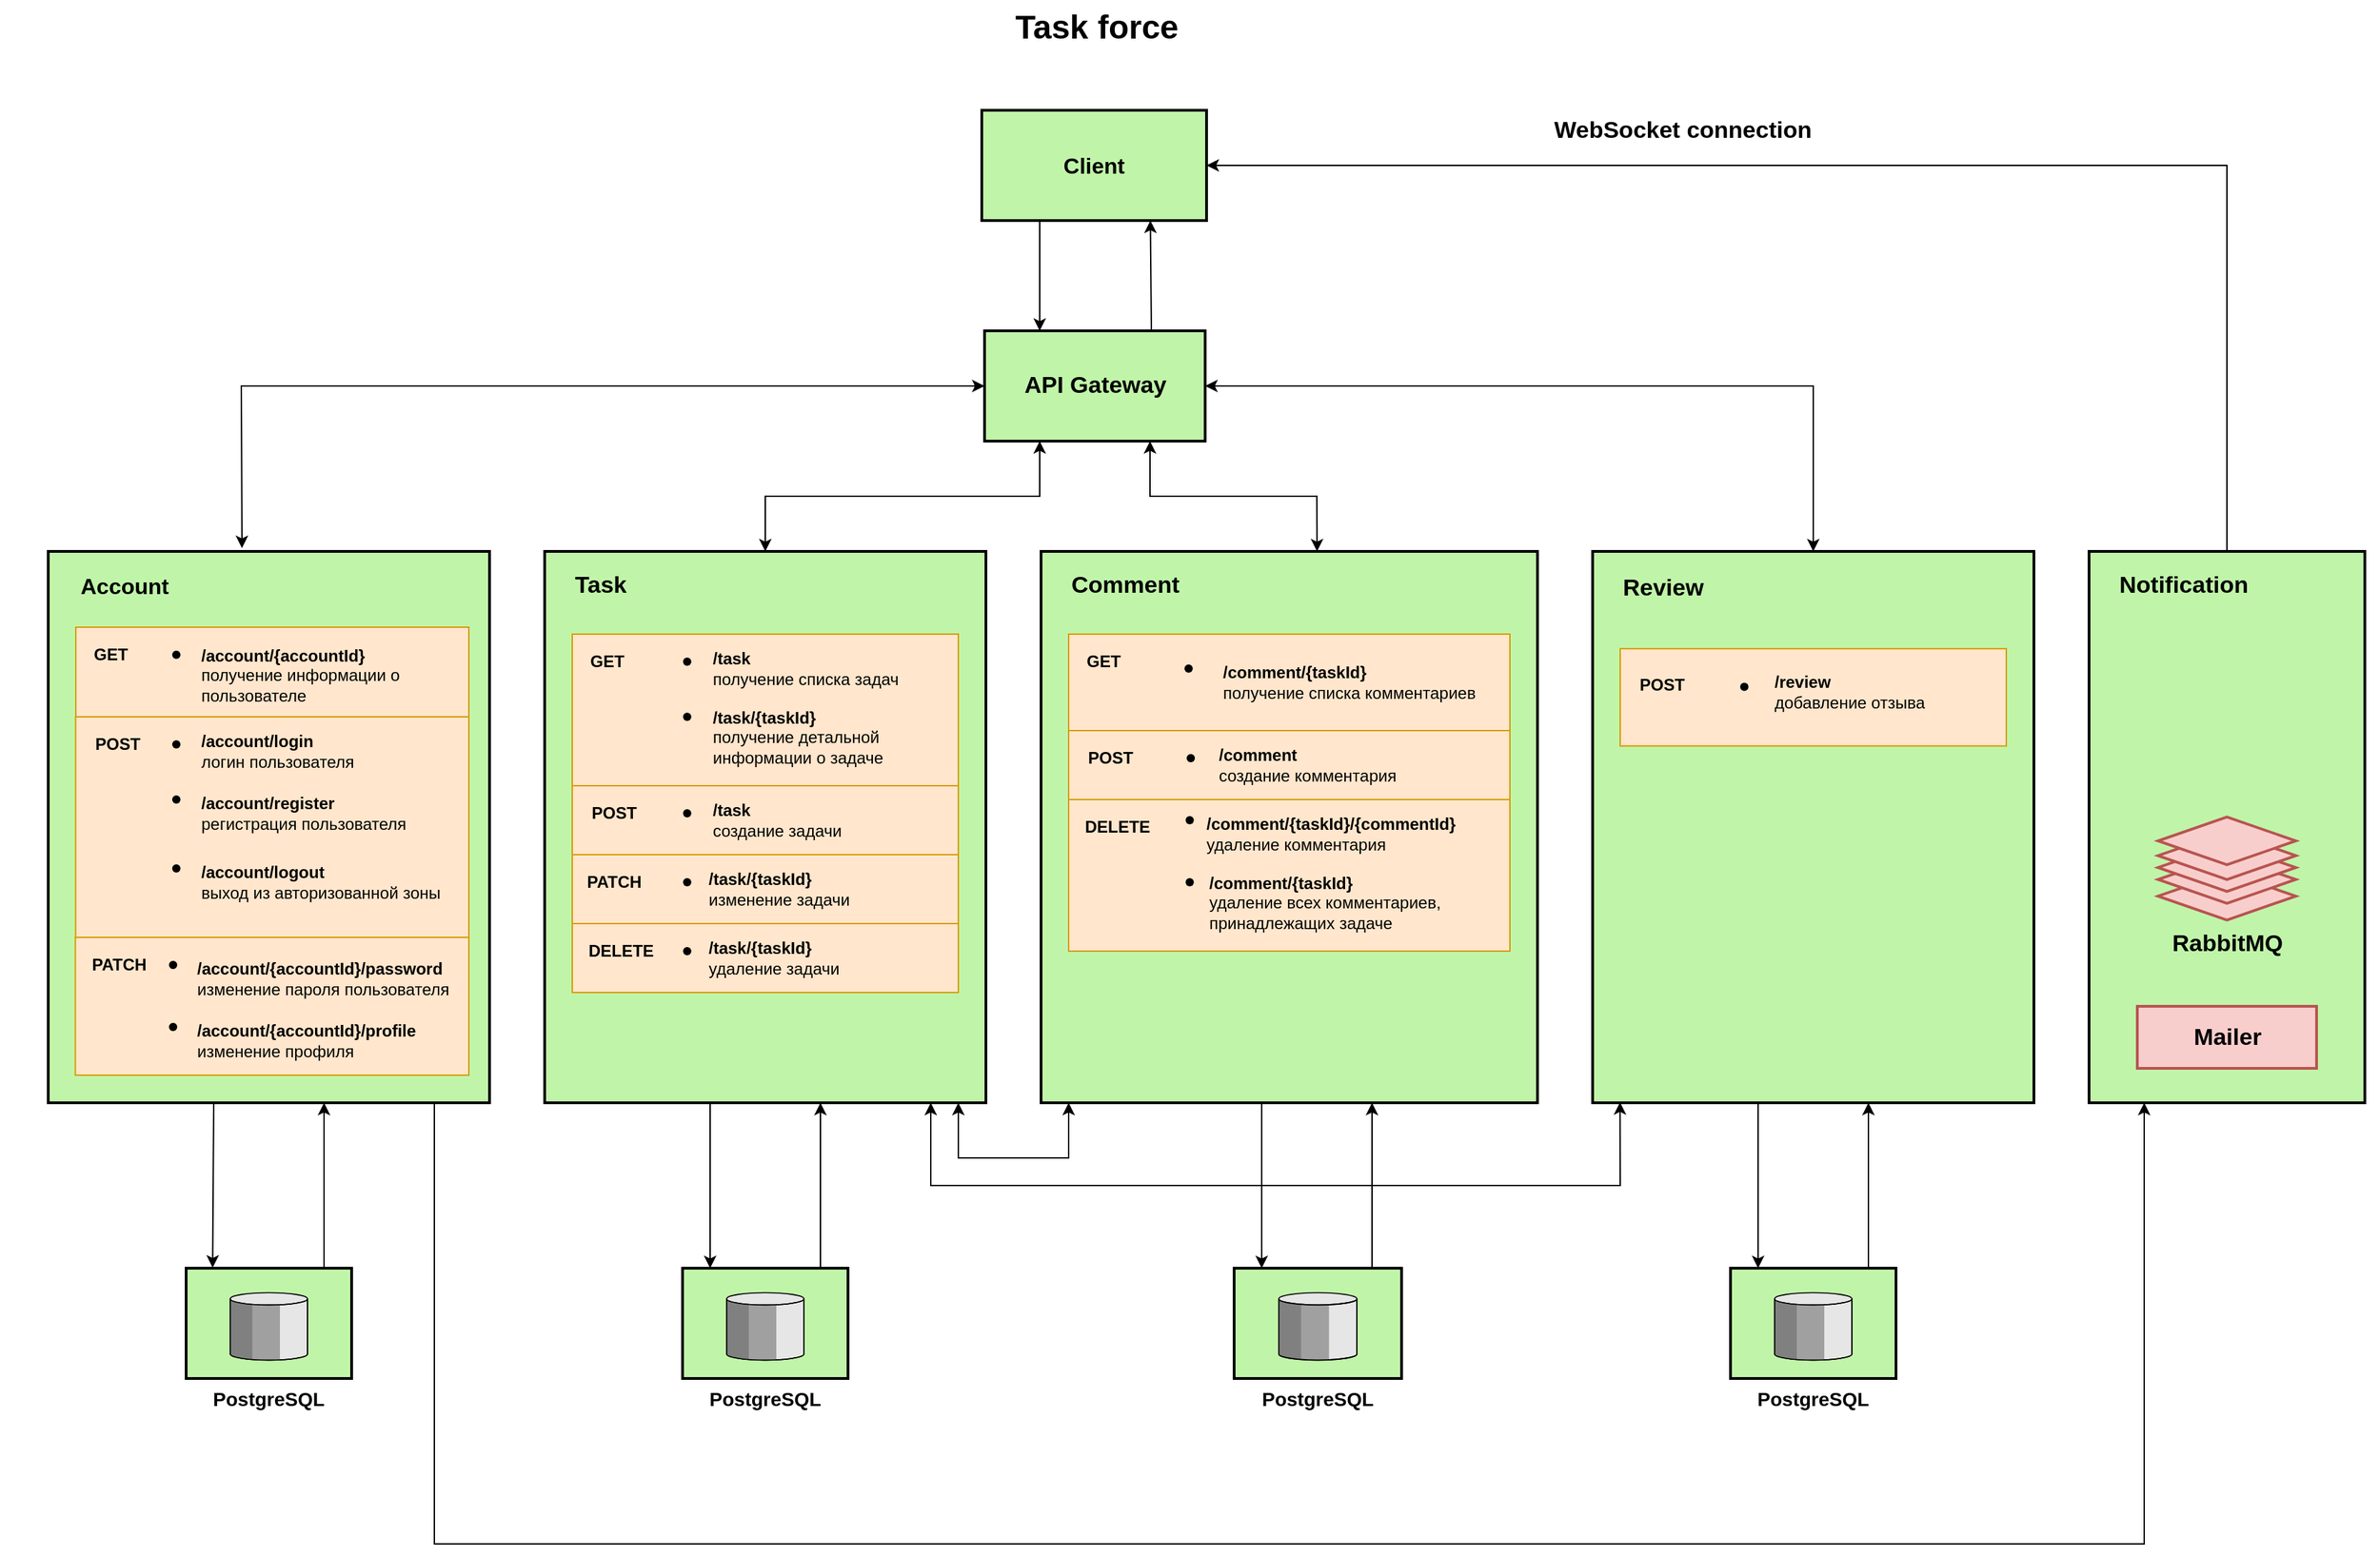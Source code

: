 <mxfile version="21.1.1" type="device">
  <diagram name="Page-1" id="74b105a0-9070-1c63-61bc-23e55f88626e">
    <mxGraphModel dx="1562" dy="865" grid="1" gridSize="10" guides="1" tooltips="1" connect="1" arrows="1" fold="1" page="1" pageScale="1.5" pageWidth="1169" pageHeight="826" background="none" math="0" shadow="0">
      <root>
        <mxCell id="0" style=";html=1;" />
        <mxCell id="1" style=";html=1;" parent="0" />
        <mxCell id="hbAHIciJkzQJu2692QOL-20" value="" style="endArrow=classic;html=1;rounded=0;exitX=0.938;exitY=1;exitDx=0;exitDy=0;exitPerimeter=0;" parent="1" edge="1">
          <mxGeometry width="50" height="50" relative="1" as="geometry">
            <mxPoint x="320" y="840" as="sourcePoint" />
            <mxPoint x="1560" y="840" as="targetPoint" />
            <Array as="points">
              <mxPoint x="320" y="1160" />
              <mxPoint x="1560" y="1160" />
            </Array>
          </mxGeometry>
        </mxCell>
        <mxCell id="10b056a9c633e61c-15" value="PostgreSQL" style="strokeWidth=2;dashed=0;align=center;fontSize=14;verticalLabelPosition=bottom;verticalAlign=top;shape=mxgraph.eip.message_store;fillColor=#c0f5a9;fontStyle=1" parent="1" vertex="1">
          <mxGeometry x="140" y="960" width="120" height="80" as="geometry" />
        </mxCell>
        <mxCell id="10b056a9c633e61c-30" value="Task force" style="text;strokeColor=none;fillColor=none;html=1;fontSize=24;fontStyle=1;verticalAlign=middle;align=center;" parent="1" vertex="1">
          <mxGeometry x="5" y="40" width="1590" height="40" as="geometry" />
        </mxCell>
        <mxCell id="mkWLtosg0KvpGkdHC7VF-68" value="PostgreSQL" style="strokeWidth=2;dashed=0;align=center;fontSize=14;verticalLabelPosition=bottom;verticalAlign=top;shape=mxgraph.eip.message_store;fillColor=#c0f5a9;fontStyle=1" parent="1" vertex="1">
          <mxGeometry x="500" y="960" width="120" height="80" as="geometry" />
        </mxCell>
        <mxCell id="NgM1DkIRtxGgJuV6kC7f-7" value="" style="group" parent="1" vertex="1" connectable="0">
          <mxGeometry x="717" y="120" width="163" height="80" as="geometry" />
        </mxCell>
        <mxCell id="qQsVey0D8Tyg-_Dp7Qvx-10" value="" style="strokeWidth=2;dashed=0;align=center;fontSize=12;shape=rect;verticalLabelPosition=bottom;verticalAlign=top;fillColor=#c0f5a9" parent="NgM1DkIRtxGgJuV6kC7f-7" vertex="1">
          <mxGeometry width="163" height="80" as="geometry" />
        </mxCell>
        <mxCell id="qQsVey0D8Tyg-_Dp7Qvx-11" value="&lt;b&gt;&lt;font style=&quot;font-size: 16px;&quot;&gt;Client&lt;/font&gt;&lt;/b&gt;" style="text;html=1;align=center;verticalAlign=middle;resizable=0;points=[];autosize=1;strokeColor=none;fillColor=none;strokeWidth=1;fontSize=14;" parent="NgM1DkIRtxGgJuV6kC7f-7" vertex="1">
          <mxGeometry x="45.844" y="25" width="70" height="30" as="geometry" />
        </mxCell>
        <mxCell id="NgM1DkIRtxGgJuV6kC7f-8" value="" style="group" parent="1" vertex="1" connectable="0">
          <mxGeometry x="719" y="280" width="160" height="80" as="geometry" />
        </mxCell>
        <mxCell id="10b056a9c633e61c-4" value="" style="strokeWidth=2;dashed=0;align=center;fontSize=12;shape=rect;verticalLabelPosition=bottom;verticalAlign=top;fillColor=#c0f5a9" parent="NgM1DkIRtxGgJuV6kC7f-8" vertex="1">
          <mxGeometry width="160" height="80" as="geometry" />
        </mxCell>
        <mxCell id="qQsVey0D8Tyg-_Dp7Qvx-8" value="&lt;font style=&quot;font-size: 17px;&quot;&gt;&lt;b&gt;API Gateway&lt;/b&gt;&lt;/font&gt;" style="text;html=1;align=center;verticalAlign=middle;resizable=0;points=[];autosize=1;strokeColor=none;fillColor=none;strokeWidth=1;fontSize=14;" parent="NgM1DkIRtxGgJuV6kC7f-8" vertex="1">
          <mxGeometry x="15" y="25" width="130" height="30" as="geometry" />
        </mxCell>
        <mxCell id="NgM1DkIRtxGgJuV6kC7f-79" value="" style="group" parent="1" vertex="1" connectable="0">
          <mxGeometry x="40" y="440" width="320" height="400" as="geometry" />
        </mxCell>
        <mxCell id="qQsVey0D8Tyg-_Dp7Qvx-13" value="" style="strokeWidth=2;dashed=0;align=center;fontSize=12;shape=rect;verticalLabelPosition=bottom;verticalAlign=top;fillColor=#c0f5a9" parent="NgM1DkIRtxGgJuV6kC7f-79" vertex="1">
          <mxGeometry width="320" height="400" as="geometry" />
        </mxCell>
        <mxCell id="NgM1DkIRtxGgJuV6kC7f-9" value="Account" style="text;html=1;align=center;verticalAlign=middle;resizable=0;points=[];autosize=1;strokeColor=none;fillColor=none;fontSize=16;fontStyle=1" parent="NgM1DkIRtxGgJuV6kC7f-79" vertex="1">
          <mxGeometry x="10.002" y="10" width="90" height="30" as="geometry" />
        </mxCell>
        <mxCell id="NgM1DkIRtxGgJuV6kC7f-89" value="" style="group" parent="NgM1DkIRtxGgJuV6kC7f-79" vertex="1" connectable="0">
          <mxGeometry x="19.999" y="55" width="285.001" height="125" as="geometry" />
        </mxCell>
        <mxCell id="mkWLtosg0KvpGkdHC7VF-5" value="" style="rounded=0;whiteSpace=wrap;html=1;fillColor=#ffe6cc;strokeColor=#d79b00;" parent="NgM1DkIRtxGgJuV6kC7f-89" vertex="1">
          <mxGeometry x="0.001" width="285" height="125" as="geometry" />
        </mxCell>
        <mxCell id="mkWLtosg0KvpGkdHC7VF-74" value="&lt;b&gt;/account/{accountId}&lt;br&gt;&lt;/b&gt;получение информации о&lt;br&gt;пользователе" style="text;html=1;align=left;verticalAlign=middle;resizable=0;points=[];autosize=1;strokeColor=none;fillColor=none;" parent="NgM1DkIRtxGgJuV6kC7f-89" vertex="1">
          <mxGeometry x="89.061" y="5" width="170" height="60" as="geometry" />
        </mxCell>
        <mxCell id="mkWLtosg0KvpGkdHC7VF-77" value="" style="shape=waypoint;sketch=0;fillStyle=solid;size=6;pointerEvents=1;points=[];fillColor=none;resizable=0;rotatable=0;perimeter=centerPerimeter;snapToPoint=1;" parent="NgM1DkIRtxGgJuV6kC7f-89" vertex="1">
          <mxGeometry x="62.879" y="10" width="20" height="20" as="geometry" />
        </mxCell>
        <mxCell id="mkWLtosg0KvpGkdHC7VF-78" value="&lt;b&gt;GET&lt;/b&gt;" style="text;html=1;align=center;verticalAlign=middle;resizable=0;points=[];autosize=1;strokeColor=none;fillColor=none;" parent="NgM1DkIRtxGgJuV6kC7f-89" vertex="1">
          <mxGeometry y="5" width="50" height="30" as="geometry" />
        </mxCell>
        <mxCell id="NgM1DkIRtxGgJuV6kC7f-91" value="" style="group" parent="NgM1DkIRtxGgJuV6kC7f-79" vertex="1" connectable="0">
          <mxGeometry x="19.68" y="280" width="296.137" height="100" as="geometry" />
        </mxCell>
        <mxCell id="mkWLtosg0KvpGkdHC7VF-30" value="" style="rounded=0;whiteSpace=wrap;html=1;fillColor=#ffe6cc;strokeColor=#d79b00;movable=1;resizable=1;rotatable=1;deletable=1;editable=1;locked=0;connectable=1;" parent="NgM1DkIRtxGgJuV6kC7f-91" vertex="1">
          <mxGeometry width="285.32" height="100" as="geometry" />
        </mxCell>
        <mxCell id="mkWLtosg0KvpGkdHC7VF-48" value="&lt;b&gt;/account/{accountId}/password&lt;/b&gt;&lt;br&gt;изменение пароля пользователя" style="text;html=1;align=left;verticalAlign=middle;resizable=1;points=[];autosize=1;strokeColor=none;fillColor=none;movable=1;rotatable=1;deletable=1;editable=1;locked=0;connectable=1;" parent="NgM1DkIRtxGgJuV6kC7f-91" vertex="1">
          <mxGeometry x="86.137" y="10" width="210" height="40" as="geometry" />
        </mxCell>
        <mxCell id="mkWLtosg0KvpGkdHC7VF-52" value="" style="shape=waypoint;sketch=0;fillStyle=solid;size=6;pointerEvents=1;points=[];fillColor=none;resizable=0;rotatable=0;perimeter=centerPerimeter;snapToPoint=1;" parent="NgM1DkIRtxGgJuV6kC7f-91" vertex="1">
          <mxGeometry x="60.858" y="10" width="20" height="20" as="geometry" />
        </mxCell>
        <mxCell id="mkWLtosg0KvpGkdHC7VF-53" value="&lt;b&gt;PATCH&lt;/b&gt;" style="text;html=1;align=center;verticalAlign=middle;resizable=0;points=[];autosize=1;strokeColor=none;fillColor=none;" parent="NgM1DkIRtxGgJuV6kC7f-91" vertex="1">
          <mxGeometry x="0.86" y="5" width="60" height="30" as="geometry" />
        </mxCell>
        <mxCell id="mkWLtosg0KvpGkdHC7VF-56" value="&lt;b&gt;/account/{accountId}/profile&lt;/b&gt;&lt;br&gt;изменение профиля" style="text;html=1;align=left;verticalAlign=middle;resizable=1;points=[];autosize=1;strokeColor=none;fillColor=none;movable=1;rotatable=1;deletable=1;editable=1;locked=0;connectable=1;" parent="NgM1DkIRtxGgJuV6kC7f-91" vertex="1">
          <mxGeometry x="86.137" y="55" width="180" height="40" as="geometry" />
        </mxCell>
        <mxCell id="mkWLtosg0KvpGkdHC7VF-57" value="" style="shape=waypoint;sketch=0;fillStyle=solid;size=6;pointerEvents=1;points=[];fillColor=none;resizable=0;rotatable=0;perimeter=centerPerimeter;snapToPoint=1;" parent="NgM1DkIRtxGgJuV6kC7f-91" vertex="1">
          <mxGeometry x="60.858" y="55" width="20" height="20" as="geometry" />
        </mxCell>
        <mxCell id="NgM1DkIRtxGgJuV6kC7f-58" value="" style="rounded=0;whiteSpace=wrap;html=1;fillColor=#ffe6cc;strokeColor=#d79b00;movable=1;resizable=1;rotatable=1;deletable=1;editable=1;locked=0;connectable=1;" parent="NgM1DkIRtxGgJuV6kC7f-79" vertex="1">
          <mxGeometry x="19.85" y="120" width="285.15" height="160" as="geometry" />
        </mxCell>
        <mxCell id="NgM1DkIRtxGgJuV6kC7f-59" value="&lt;b&gt;/account/login&lt;/b&gt;&lt;br&gt;логин пользователя" style="text;html=1;align=left;verticalAlign=middle;resizable=1;points=[];autosize=1;strokeColor=none;fillColor=none;movable=1;rotatable=1;deletable=1;editable=1;locked=0;connectable=1;" parent="NgM1DkIRtxGgJuV6kC7f-79" vertex="1">
          <mxGeometry x="109.06" y="125" width="130" height="40" as="geometry" />
        </mxCell>
        <mxCell id="NgM1DkIRtxGgJuV6kC7f-60" value="" style="shape=waypoint;sketch=0;fillStyle=solid;size=6;pointerEvents=1;points=[];fillColor=none;resizable=0;rotatable=0;perimeter=centerPerimeter;snapToPoint=1;" parent="NgM1DkIRtxGgJuV6kC7f-79" vertex="1">
          <mxGeometry x="82.878" y="130" width="20" height="20" as="geometry" />
        </mxCell>
        <mxCell id="NgM1DkIRtxGgJuV6kC7f-61" value="&lt;b&gt;POST&lt;/b&gt;" style="text;html=1;align=center;verticalAlign=middle;resizable=0;points=[];autosize=1;strokeColor=none;fillColor=none;" parent="NgM1DkIRtxGgJuV6kC7f-79" vertex="1">
          <mxGeometry x="19.849" y="125" width="60" height="30" as="geometry" />
        </mxCell>
        <mxCell id="NgM1DkIRtxGgJuV6kC7f-62" value="&lt;b&gt;/account/register&lt;/b&gt;&lt;br&gt;регистрация пользователя" style="text;html=1;align=left;verticalAlign=middle;resizable=1;points=[];autosize=1;strokeColor=none;fillColor=none;movable=1;rotatable=1;deletable=1;editable=1;locked=0;connectable=1;" parent="NgM1DkIRtxGgJuV6kC7f-79" vertex="1">
          <mxGeometry x="109.06" y="170" width="170" height="40" as="geometry" />
        </mxCell>
        <mxCell id="NgM1DkIRtxGgJuV6kC7f-63" value="" style="shape=waypoint;sketch=0;fillStyle=solid;size=6;pointerEvents=1;points=[];fillColor=none;resizable=0;rotatable=0;perimeter=centerPerimeter;snapToPoint=1;" parent="NgM1DkIRtxGgJuV6kC7f-79" vertex="1">
          <mxGeometry x="82.878" y="170" width="20" height="20" as="geometry" />
        </mxCell>
        <mxCell id="pq-FWwTXgRDlDHaan9jz-2" value="" style="group" parent="NgM1DkIRtxGgJuV6kC7f-79" vertex="1" connectable="0">
          <mxGeometry x="82.878" y="220" width="226.182" height="40" as="geometry" />
        </mxCell>
        <mxCell id="mkWLtosg0KvpGkdHC7VF-75" value="&lt;b&gt;/account/logout&lt;/b&gt;&lt;br&gt;выход из авторизованной зоны" style="text;html=1;align=left;verticalAlign=middle;resizable=0;points=[];autosize=1;strokeColor=none;fillColor=none;" parent="pq-FWwTXgRDlDHaan9jz-2" vertex="1">
          <mxGeometry x="26.182" width="200" height="40" as="geometry" />
        </mxCell>
        <mxCell id="mkWLtosg0KvpGkdHC7VF-76" value="" style="shape=waypoint;sketch=0;fillStyle=solid;size=6;pointerEvents=1;points=[];fillColor=none;resizable=0;rotatable=0;perimeter=centerPerimeter;snapToPoint=1;" parent="pq-FWwTXgRDlDHaan9jz-2" vertex="1">
          <mxGeometry width="20" height="20" as="geometry" />
        </mxCell>
        <mxCell id="NgM1DkIRtxGgJuV6kC7f-161" value="PostgreSQL" style="strokeWidth=2;dashed=0;align=center;fontSize=14;verticalLabelPosition=bottom;verticalAlign=top;shape=mxgraph.eip.message_store;fillColor=#c0f5a9;fontStyle=1" parent="1" vertex="1">
          <mxGeometry x="900" y="960" width="121.43" height="80" as="geometry" />
        </mxCell>
        <mxCell id="NgM1DkIRtxGgJuV6kC7f-162" value="PostgreSQL" style="strokeWidth=2;dashed=0;align=center;fontSize=14;verticalLabelPosition=bottom;verticalAlign=top;shape=mxgraph.eip.message_store;fillColor=#c0f5a9;fontStyle=1" parent="1" vertex="1">
          <mxGeometry x="1260" y="960" width="120" height="80" as="geometry" />
        </mxCell>
        <mxCell id="NgM1DkIRtxGgJuV6kC7f-163" value="" style="group" parent="1" vertex="1" connectable="0">
          <mxGeometry x="1540" y="440" width="190" height="575" as="geometry" />
        </mxCell>
        <mxCell id="mkWLtosg0KvpGkdHC7VF-131" value="" style="strokeWidth=2;dashed=0;align=center;fontSize=12;shape=rect;verticalLabelPosition=bottom;verticalAlign=top;fillColor=#c0f5a9" parent="NgM1DkIRtxGgJuV6kC7f-163" vertex="1">
          <mxGeometry x="-20" width="200" height="400" as="geometry" />
        </mxCell>
        <mxCell id="mkWLtosg0KvpGkdHC7VF-132" value="&lt;b&gt;Notification&lt;/b&gt;" style="text;html=1;align=left;verticalAlign=middle;resizable=0;points=[];autosize=1;strokeColor=none;fillColor=none;strokeWidth=1;fontSize=17;" parent="NgM1DkIRtxGgJuV6kC7f-163" vertex="1">
          <mxGeometry x="0.003" y="9.997" width="120" height="30" as="geometry" />
        </mxCell>
        <mxCell id="9JLBD4dGbarb6GJhEA6_-7" value="" style="group" parent="NgM1DkIRtxGgJuV6kC7f-163" vertex="1" connectable="0">
          <mxGeometry x="15" y="330" width="130" height="45" as="geometry" />
        </mxCell>
        <mxCell id="hbAHIciJkzQJu2692QOL-31" value="" style="strokeWidth=2;dashed=0;align=center;fontSize=12;shape=rect;verticalLabelPosition=bottom;verticalAlign=top;fillColor=#f8cecc;strokeColor=#b85450;" parent="9JLBD4dGbarb6GJhEA6_-7" vertex="1">
          <mxGeometry width="130" height="45" as="geometry" />
        </mxCell>
        <mxCell id="hbAHIciJkzQJu2692QOL-32" value="&lt;b&gt;Mailer&lt;/b&gt;" style="text;html=1;align=center;verticalAlign=middle;resizable=0;points=[];autosize=1;strokeColor=none;fillColor=none;strokeWidth=1;fontSize=17;" parent="9JLBD4dGbarb6GJhEA6_-7" vertex="1">
          <mxGeometry x="30.003" y="7.504" width="70" height="30" as="geometry" />
        </mxCell>
        <mxCell id="NgM1DkIRtxGgJuV6kC7f-194" value="" style="group" parent="NgM1DkIRtxGgJuV6kC7f-163" vertex="1" connectable="0">
          <mxGeometry x="30" y="210" width="100" height="105" as="geometry" />
        </mxCell>
        <mxCell id="NgM1DkIRtxGgJuV6kC7f-180" value="RabbitMQ" style="text;html=1;align=center;verticalAlign=middle;resizable=0;points=[];autosize=1;strokeColor=none;fillColor=none;fontSize=17;fontStyle=1" parent="NgM1DkIRtxGgJuV6kC7f-194" vertex="1">
          <mxGeometry y="60" width="100" height="30" as="geometry" />
        </mxCell>
        <mxCell id="NgM1DkIRtxGgJuV6kC7f-178" value="" style="group;rotation=-180;fontSize=12;" parent="NgM1DkIRtxGgJuV6kC7f-194" vertex="1" connectable="0">
          <mxGeometry width="100" height="64.02" as="geometry" />
        </mxCell>
        <mxCell id="NgM1DkIRtxGgJuV6kC7f-172" value="" style="strokeWidth=2;html=1;shape=mxgraph.flowchart.decision;whiteSpace=wrap;rotation=-180;fillColor=#f8cecc;strokeColor=#b85450;" parent="NgM1DkIRtxGgJuV6kC7f-178" vertex="1">
          <mxGeometry y="22.816" width="100" height="34.596" as="geometry" />
        </mxCell>
        <mxCell id="NgM1DkIRtxGgJuV6kC7f-175" value="" style="strokeWidth=2;html=1;shape=mxgraph.flowchart.decision;whiteSpace=wrap;rotation=-180;fillColor=#f8cecc;strokeColor=#b85450;" parent="NgM1DkIRtxGgJuV6kC7f-178" vertex="1">
          <mxGeometry y="10.708" width="100" height="34.596" as="geometry" />
        </mxCell>
        <mxCell id="NgM1DkIRtxGgJuV6kC7f-176" value="" style="strokeWidth=2;html=1;shape=mxgraph.flowchart.decision;whiteSpace=wrap;rotation=-180;fillColor=#f8cecc;strokeColor=#b85450;" parent="NgM1DkIRtxGgJuV6kC7f-178" vertex="1">
          <mxGeometry y="2.059" width="100" height="34.596" as="geometry" />
        </mxCell>
        <mxCell id="NgM1DkIRtxGgJuV6kC7f-177" value="" style="strokeWidth=2;html=1;shape=mxgraph.flowchart.decision;whiteSpace=wrap;rotation=-180;fillColor=#f8cecc;strokeColor=#b85450;" parent="NgM1DkIRtxGgJuV6kC7f-178" vertex="1">
          <mxGeometry y="-6.59" width="100" height="34.596" as="geometry" />
        </mxCell>
        <mxCell id="NgM1DkIRtxGgJuV6kC7f-179" value="" style="strokeWidth=2;html=1;shape=mxgraph.flowchart.decision;whiteSpace=wrap;rotation=-180;fillColor=#f8cecc;strokeColor=#b85450;" parent="NgM1DkIRtxGgJuV6kC7f-178" vertex="1">
          <mxGeometry y="-17.298" width="100" height="34.596" as="geometry" />
        </mxCell>
        <mxCell id="NgM1DkIRtxGgJuV6kC7f-164" value="" style="group" parent="1" vertex="1" connectable="0">
          <mxGeometry x="400" y="440" width="320" height="400" as="geometry" />
        </mxCell>
        <mxCell id="mkWLtosg0KvpGkdHC7VF-69" value="" style="strokeWidth=2;dashed=0;align=center;fontSize=12;shape=rect;verticalLabelPosition=bottom;verticalAlign=top;fillColor=#c0f5a9" parent="NgM1DkIRtxGgJuV6kC7f-164" vertex="1">
          <mxGeometry width="320" height="400" as="geometry" />
        </mxCell>
        <mxCell id="mkWLtosg0KvpGkdHC7VF-70" value="&lt;b&gt;Task&lt;/b&gt;" style="text;html=1;align=left;verticalAlign=middle;resizable=0;points=[];autosize=1;strokeColor=none;fillColor=none;strokeWidth=1;fontSize=17;" parent="NgM1DkIRtxGgJuV6kC7f-164" vertex="1">
          <mxGeometry x="20.006" y="10" width="60" height="30" as="geometry" />
        </mxCell>
        <mxCell id="mkWLtosg0KvpGkdHC7VF-79" value="" style="rounded=0;whiteSpace=wrap;html=1;fillColor=#ffe6cc;strokeColor=#d79b00;" parent="NgM1DkIRtxGgJuV6kC7f-164" vertex="1">
          <mxGeometry x="20" y="60" width="280" height="110" as="geometry" />
        </mxCell>
        <mxCell id="mkWLtosg0KvpGkdHC7VF-80" value="&lt;b&gt;/task&lt;br&gt;&lt;/b&gt;получение списка задач" style="text;html=1;align=left;verticalAlign=middle;resizable=0;points=[];autosize=1;strokeColor=none;fillColor=none;" parent="NgM1DkIRtxGgJuV6kC7f-164" vertex="1">
          <mxGeometry x="119.998" y="65" width="160" height="40" as="geometry" />
        </mxCell>
        <mxCell id="mkWLtosg0KvpGkdHC7VF-81" value="&lt;b&gt;/task/{taskId}&lt;/b&gt;&lt;br&gt;получение детальной&lt;br&gt;информации о задаче" style="text;html=1;align=left;verticalAlign=middle;resizable=0;points=[];autosize=1;strokeColor=none;fillColor=none;" parent="NgM1DkIRtxGgJuV6kC7f-164" vertex="1">
          <mxGeometry x="119.998" y="105" width="150" height="60" as="geometry" />
        </mxCell>
        <mxCell id="mkWLtosg0KvpGkdHC7VF-82" value="" style="shape=waypoint;sketch=0;fillStyle=solid;size=6;pointerEvents=1;points=[];fillColor=none;resizable=0;rotatable=0;perimeter=centerPerimeter;snapToPoint=1;" parent="NgM1DkIRtxGgJuV6kC7f-164" vertex="1">
          <mxGeometry x="93.333" y="110" width="20" height="20" as="geometry" />
        </mxCell>
        <mxCell id="mkWLtosg0KvpGkdHC7VF-83" value="" style="shape=waypoint;sketch=0;fillStyle=solid;size=6;pointerEvents=1;points=[];fillColor=none;resizable=0;rotatable=0;perimeter=centerPerimeter;snapToPoint=1;" parent="NgM1DkIRtxGgJuV6kC7f-164" vertex="1">
          <mxGeometry x="93.333" y="70" width="20" height="20" as="geometry" />
        </mxCell>
        <mxCell id="mkWLtosg0KvpGkdHC7VF-84" value="&lt;b&gt;GET&lt;/b&gt;" style="text;html=1;align=center;verticalAlign=middle;resizable=0;points=[];autosize=1;strokeColor=none;fillColor=none;" parent="NgM1DkIRtxGgJuV6kC7f-164" vertex="1">
          <mxGeometry x="20.004" y="65" width="50" height="30" as="geometry" />
        </mxCell>
        <mxCell id="NgM1DkIRtxGgJuV6kC7f-95" value="" style="group" parent="NgM1DkIRtxGgJuV6kC7f-164" vertex="1" connectable="0">
          <mxGeometry x="20" y="220" width="280" height="50" as="geometry" />
        </mxCell>
        <mxCell id="NgM1DkIRtxGgJuV6kC7f-97" value="" style="group" parent="NgM1DkIRtxGgJuV6kC7f-95" vertex="1" connectable="0">
          <mxGeometry width="280" height="50" as="geometry" />
        </mxCell>
        <mxCell id="mkWLtosg0KvpGkdHC7VF-91" value="" style="rounded=0;whiteSpace=wrap;html=1;fillColor=#ffe6cc;strokeColor=#d79b00;" parent="NgM1DkIRtxGgJuV6kC7f-97" vertex="1">
          <mxGeometry width="280" height="50" as="geometry" />
        </mxCell>
        <mxCell id="NgM1DkIRtxGgJuV6kC7f-82" value="&lt;b&gt;/task/{taskId}&lt;/b&gt;&lt;br&gt;изменение задачи" style="text;html=1;align=left;verticalAlign=middle;resizable=0;points=[];autosize=1;strokeColor=none;fillColor=none;" parent="NgM1DkIRtxGgJuV6kC7f-97" vertex="1">
          <mxGeometry x="96.773" y="5" width="130" height="40" as="geometry" />
        </mxCell>
        <mxCell id="NgM1DkIRtxGgJuV6kC7f-83" value="" style="shape=waypoint;sketch=0;fillStyle=solid;size=6;pointerEvents=1;points=[];fillColor=none;resizable=0;rotatable=0;perimeter=centerPerimeter;snapToPoint=1;" parent="NgM1DkIRtxGgJuV6kC7f-97" vertex="1">
          <mxGeometry x="73.333" y="10" width="20" height="20" as="geometry" />
        </mxCell>
        <mxCell id="NgM1DkIRtxGgJuV6kC7f-84" value="&lt;b&gt;PATCH&lt;/b&gt;" style="text;html=1;align=center;verticalAlign=middle;resizable=0;points=[];autosize=1;strokeColor=none;fillColor=none;" parent="NgM1DkIRtxGgJuV6kC7f-97" vertex="1">
          <mxGeometry y="5" width="60" height="30" as="geometry" />
        </mxCell>
        <mxCell id="NgM1DkIRtxGgJuV6kC7f-96" value="" style="group" parent="NgM1DkIRtxGgJuV6kC7f-164" vertex="1" connectable="0">
          <mxGeometry x="20.006" y="270" width="280.004" height="50" as="geometry" />
        </mxCell>
        <mxCell id="mkWLtosg0KvpGkdHC7VF-103" value="" style="rounded=0;whiteSpace=wrap;html=1;fillColor=#ffe6cc;strokeColor=#d79b00;" parent="NgM1DkIRtxGgJuV6kC7f-96" vertex="1">
          <mxGeometry x="0.004" width="280" height="50" as="geometry" />
        </mxCell>
        <mxCell id="mkWLtosg0KvpGkdHC7VF-104" value="&lt;b&gt;/task/{taskId}&lt;/b&gt;&lt;br&gt;удаление задачи" style="text;html=1;align=left;verticalAlign=middle;resizable=0;points=[];autosize=1;strokeColor=none;fillColor=none;" parent="NgM1DkIRtxGgJuV6kC7f-96" vertex="1">
          <mxGeometry x="96.778" y="5" width="120" height="40" as="geometry" />
        </mxCell>
        <mxCell id="mkWLtosg0KvpGkdHC7VF-105" value="" style="shape=waypoint;sketch=0;fillStyle=solid;size=6;pointerEvents=1;points=[];fillColor=none;resizable=0;rotatable=0;perimeter=centerPerimeter;snapToPoint=1;" parent="NgM1DkIRtxGgJuV6kC7f-96" vertex="1">
          <mxGeometry x="73.338" y="10" width="20" height="20" as="geometry" />
        </mxCell>
        <mxCell id="mkWLtosg0KvpGkdHC7VF-106" value="&lt;b&gt;DELETE&lt;/b&gt;" style="text;html=1;align=center;verticalAlign=middle;resizable=0;points=[];autosize=1;strokeColor=none;fillColor=none;" parent="NgM1DkIRtxGgJuV6kC7f-96" vertex="1">
          <mxGeometry y="5" width="70" height="30" as="geometry" />
        </mxCell>
        <mxCell id="mkWLtosg0KvpGkdHC7VF-85" value="" style="rounded=0;whiteSpace=wrap;html=1;fillColor=#ffe6cc;strokeColor=#d79b00;" parent="NgM1DkIRtxGgJuV6kC7f-164" vertex="1">
          <mxGeometry x="20" y="170" width="280" height="50" as="geometry" />
        </mxCell>
        <mxCell id="mkWLtosg0KvpGkdHC7VF-86" value="&lt;b&gt;/task&lt;br&gt;&lt;/b&gt;создание задачи" style="text;html=1;align=left;verticalAlign=middle;resizable=0;points=[];autosize=1;strokeColor=none;fillColor=none;" parent="NgM1DkIRtxGgJuV6kC7f-164" vertex="1">
          <mxGeometry x="119.998" y="175" width="120" height="40" as="geometry" />
        </mxCell>
        <mxCell id="mkWLtosg0KvpGkdHC7VF-89" value="" style="shape=waypoint;sketch=0;fillStyle=solid;size=6;pointerEvents=1;points=[];fillColor=none;resizable=0;rotatable=0;perimeter=centerPerimeter;snapToPoint=1;" parent="NgM1DkIRtxGgJuV6kC7f-164" vertex="1">
          <mxGeometry x="93.333" y="180" width="20" height="20" as="geometry" />
        </mxCell>
        <mxCell id="mkWLtosg0KvpGkdHC7VF-90" value="&lt;b&gt;POST&lt;/b&gt;" style="text;html=1;align=center;verticalAlign=middle;resizable=0;points=[];autosize=1;strokeColor=none;fillColor=none;" parent="NgM1DkIRtxGgJuV6kC7f-164" vertex="1">
          <mxGeometry x="20" y="175" width="60" height="30" as="geometry" />
        </mxCell>
        <mxCell id="NgM1DkIRtxGgJuV6kC7f-168" value="" style="group" parent="1" vertex="1" connectable="0">
          <mxGeometry x="760" y="440" width="360" height="400" as="geometry" />
        </mxCell>
        <mxCell id="NgM1DkIRtxGgJuV6kC7f-100" value="" style="strokeWidth=2;dashed=0;align=center;fontSize=12;shape=rect;verticalLabelPosition=bottom;verticalAlign=top;fillColor=#c0f5a9" parent="NgM1DkIRtxGgJuV6kC7f-168" vertex="1">
          <mxGeometry width="360" height="400" as="geometry" />
        </mxCell>
        <mxCell id="NgM1DkIRtxGgJuV6kC7f-101" value="&lt;b&gt;Comment&lt;/b&gt;" style="text;html=1;align=left;verticalAlign=middle;resizable=0;points=[];autosize=1;strokeColor=none;fillColor=none;strokeWidth=1;fontSize=17;" parent="NgM1DkIRtxGgJuV6kC7f-168" vertex="1">
          <mxGeometry x="20.006" y="10" width="100" height="30" as="geometry" />
        </mxCell>
        <mxCell id="NgM1DkIRtxGgJuV6kC7f-165" value="" style="group" parent="NgM1DkIRtxGgJuV6kC7f-168" vertex="1" connectable="0">
          <mxGeometry x="20" y="60" width="320" height="70" as="geometry" />
        </mxCell>
        <mxCell id="NgM1DkIRtxGgJuV6kC7f-102" value="" style="rounded=0;whiteSpace=wrap;html=1;fillColor=#ffe6cc;strokeColor=#d79b00;" parent="NgM1DkIRtxGgJuV6kC7f-165" vertex="1">
          <mxGeometry width="320" height="70" as="geometry" />
        </mxCell>
        <mxCell id="NgM1DkIRtxGgJuV6kC7f-103" value="&lt;b style=&quot;border-color: var(--border-color);&quot;&gt;/comment/{taskId}&lt;br style=&quot;border-color: var(--border-color);&quot;&gt;&lt;/b&gt;получение списка комментариев" style="text;html=1;align=left;verticalAlign=middle;resizable=0;points=[];autosize=1;strokeColor=none;fillColor=none;" parent="NgM1DkIRtxGgJuV6kC7f-165" vertex="1">
          <mxGeometry x="109.998" y="15" width="210" height="40" as="geometry" />
        </mxCell>
        <mxCell id="NgM1DkIRtxGgJuV6kC7f-106" value="" style="shape=waypoint;sketch=0;fillStyle=solid;size=6;pointerEvents=1;points=[];fillColor=none;resizable=0;rotatable=0;perimeter=centerPerimeter;snapToPoint=1;" parent="NgM1DkIRtxGgJuV6kC7f-165" vertex="1">
          <mxGeometry x="77.003" y="15" width="20" height="20" as="geometry" />
        </mxCell>
        <mxCell id="NgM1DkIRtxGgJuV6kC7f-107" value="&lt;b&gt;GET&lt;/b&gt;" style="text;html=1;align=center;verticalAlign=middle;resizable=0;points=[];autosize=1;strokeColor=none;fillColor=none;" parent="NgM1DkIRtxGgJuV6kC7f-165" vertex="1">
          <mxGeometry x="0.004" y="5" width="50" height="30" as="geometry" />
        </mxCell>
        <mxCell id="NgM1DkIRtxGgJuV6kC7f-166" value="" style="group" parent="NgM1DkIRtxGgJuV6kC7f-168" vertex="1" connectable="0">
          <mxGeometry x="20" y="130" width="320" height="50" as="geometry" />
        </mxCell>
        <mxCell id="NgM1DkIRtxGgJuV6kC7f-119" value="" style="rounded=0;whiteSpace=wrap;html=1;fillColor=#ffe6cc;strokeColor=#d79b00;" parent="NgM1DkIRtxGgJuV6kC7f-166" vertex="1">
          <mxGeometry width="320" height="50" as="geometry" />
        </mxCell>
        <mxCell id="NgM1DkIRtxGgJuV6kC7f-120" value="&lt;b style=&quot;border-color: var(--border-color);&quot;&gt;/comment&lt;br style=&quot;border-color: var(--border-color);&quot;&gt;&lt;/b&gt;создание комментария" style="text;html=1;align=left;verticalAlign=middle;resizable=0;points=[];autosize=1;strokeColor=none;fillColor=none;" parent="NgM1DkIRtxGgJuV6kC7f-166" vertex="1">
          <mxGeometry x="107.14" y="5" width="150" height="40" as="geometry" />
        </mxCell>
        <mxCell id="NgM1DkIRtxGgJuV6kC7f-121" value="" style="shape=waypoint;sketch=0;fillStyle=solid;size=6;pointerEvents=1;points=[];fillColor=none;resizable=0;rotatable=0;perimeter=centerPerimeter;snapToPoint=1;" parent="NgM1DkIRtxGgJuV6kC7f-166" vertex="1">
          <mxGeometry x="78.571" y="10" width="20" height="20" as="geometry" />
        </mxCell>
        <mxCell id="NgM1DkIRtxGgJuV6kC7f-122" value="&lt;b&gt;POST&lt;/b&gt;" style="text;html=1;align=center;verticalAlign=middle;resizable=0;points=[];autosize=1;strokeColor=none;fillColor=none;" parent="NgM1DkIRtxGgJuV6kC7f-166" vertex="1">
          <mxGeometry y="5" width="60" height="30" as="geometry" />
        </mxCell>
        <mxCell id="NgM1DkIRtxGgJuV6kC7f-115" value="" style="rounded=0;whiteSpace=wrap;html=1;fillColor=#ffe6cc;strokeColor=#d79b00;" parent="NgM1DkIRtxGgJuV6kC7f-168" vertex="1">
          <mxGeometry x="20" y="180" width="320" height="110" as="geometry" />
        </mxCell>
        <mxCell id="NgM1DkIRtxGgJuV6kC7f-118" value="&lt;b&gt;DELETE&lt;/b&gt;" style="text;html=1;align=center;verticalAlign=middle;resizable=0;points=[];autosize=1;strokeColor=none;fillColor=none;" parent="NgM1DkIRtxGgJuV6kC7f-168" vertex="1">
          <mxGeometry x="20" y="185" width="70" height="30" as="geometry" />
        </mxCell>
        <mxCell id="qf7opmMXtcf24BurbE0s-1" value="" style="group" vertex="1" connectable="0" parent="NgM1DkIRtxGgJuV6kC7f-168">
          <mxGeometry x="97.798" y="185" width="219.996" height="40" as="geometry" />
        </mxCell>
        <mxCell id="NgM1DkIRtxGgJuV6kC7f-116" value="&lt;b style=&quot;border-color: var(--border-color);&quot;&gt;/comment/{taskId}/{commentId}&lt;br style=&quot;border-color: var(--border-color);&quot;&gt;&lt;/b&gt;удаление комментария" style="text;html=1;align=left;verticalAlign=middle;resizable=0;points=[];autosize=1;strokeColor=none;fillColor=none;" parent="qf7opmMXtcf24BurbE0s-1" vertex="1">
          <mxGeometry x="19.996" width="200" height="40" as="geometry" />
        </mxCell>
        <mxCell id="NgM1DkIRtxGgJuV6kC7f-117" value="" style="shape=waypoint;sketch=0;fillStyle=solid;size=6;pointerEvents=1;points=[];fillColor=none;resizable=0;rotatable=0;perimeter=centerPerimeter;snapToPoint=1;" parent="qf7opmMXtcf24BurbE0s-1" vertex="1">
          <mxGeometry width="20" height="20" as="geometry" />
        </mxCell>
        <mxCell id="qf7opmMXtcf24BurbE0s-5" value="" style="group" vertex="1" connectable="0" parent="NgM1DkIRtxGgJuV6kC7f-168">
          <mxGeometry x="97.798" y="225" width="212.206" height="60" as="geometry" />
        </mxCell>
        <mxCell id="qf7opmMXtcf24BurbE0s-3" value="&lt;b style=&quot;border-color: var(--border-color);&quot;&gt;/comment/{taskId}&lt;br style=&quot;border-color: var(--border-color);&quot;&gt;&lt;/b&gt;удаление всех комментариев,&lt;br&gt;принадлежащих задаче" style="text;html=1;align=left;verticalAlign=middle;resizable=0;points=[];autosize=1;strokeColor=none;fillColor=none;" vertex="1" parent="qf7opmMXtcf24BurbE0s-5">
          <mxGeometry x="22.206" width="190" height="60" as="geometry" />
        </mxCell>
        <mxCell id="qf7opmMXtcf24BurbE0s-4" value="" style="shape=waypoint;sketch=0;fillStyle=solid;size=6;pointerEvents=1;points=[];fillColor=none;resizable=0;rotatable=0;perimeter=centerPerimeter;snapToPoint=1;" vertex="1" parent="qf7opmMXtcf24BurbE0s-5">
          <mxGeometry y="5" width="20" height="20" as="geometry" />
        </mxCell>
        <mxCell id="NgM1DkIRtxGgJuV6kC7f-160" value="" style="group" parent="1" vertex="1" connectable="0">
          <mxGeometry x="1160" y="440" width="320" height="400" as="geometry" />
        </mxCell>
        <mxCell id="NgM1DkIRtxGgJuV6kC7f-169" value="" style="group" parent="NgM1DkIRtxGgJuV6kC7f-160" vertex="1" connectable="0">
          <mxGeometry width="320" height="400" as="geometry" />
        </mxCell>
        <mxCell id="NgM1DkIRtxGgJuV6kC7f-133" value="" style="strokeWidth=2;dashed=0;align=center;fontSize=12;shape=rect;verticalLabelPosition=bottom;verticalAlign=top;fillColor=#c0f5a9" parent="NgM1DkIRtxGgJuV6kC7f-169" vertex="1">
          <mxGeometry width="320" height="400" as="geometry" />
        </mxCell>
        <mxCell id="NgM1DkIRtxGgJuV6kC7f-134" value="&lt;b&gt;Review&lt;/b&gt;" style="text;html=1;align=left;verticalAlign=middle;resizable=0;points=[];autosize=1;strokeColor=none;fillColor=none;strokeWidth=1;fontSize=17;" parent="NgM1DkIRtxGgJuV6kC7f-169" vertex="1">
          <mxGeometry x="20.006" y="11.765" width="80" height="30" as="geometry" />
        </mxCell>
        <mxCell id="NgM1DkIRtxGgJuV6kC7f-159" value="" style="group" parent="NgM1DkIRtxGgJuV6kC7f-169" vertex="1" connectable="0">
          <mxGeometry x="20" y="70.588" width="280" height="70.588" as="geometry" />
        </mxCell>
        <mxCell id="NgM1DkIRtxGgJuV6kC7f-152" value="" style="rounded=0;whiteSpace=wrap;html=1;fillColor=#ffe6cc;strokeColor=#d79b00;" parent="NgM1DkIRtxGgJuV6kC7f-159" vertex="1">
          <mxGeometry width="280" height="70.588" as="geometry" />
        </mxCell>
        <mxCell id="NgM1DkIRtxGgJuV6kC7f-153" value="&lt;b style=&quot;border-color: var(--border-color);&quot;&gt;/review&lt;/b&gt;&lt;br style=&quot;border-color: var(--border-color);&quot;&gt;добавление отзыва" style="text;html=1;align=left;verticalAlign=middle;resizable=0;points=[];autosize=1;strokeColor=none;fillColor=none;" parent="NgM1DkIRtxGgJuV6kC7f-159" vertex="1">
          <mxGeometry x="109.998" y="11.765" width="130" height="40" as="geometry" />
        </mxCell>
        <mxCell id="NgM1DkIRtxGgJuV6kC7f-154" value="" style="shape=waypoint;sketch=0;fillStyle=solid;size=6;pointerEvents=1;points=[];fillColor=none;resizable=0;rotatable=0;perimeter=centerPerimeter;snapToPoint=1;" parent="NgM1DkIRtxGgJuV6kC7f-159" vertex="1">
          <mxGeometry x="79.993" y="17.647" width="20" height="20" as="geometry" />
        </mxCell>
        <mxCell id="NgM1DkIRtxGgJuV6kC7f-156" value="&lt;b&gt;POST&lt;/b&gt;" style="text;html=1;align=center;verticalAlign=middle;resizable=0;points=[];autosize=1;strokeColor=none;fillColor=none;" parent="NgM1DkIRtxGgJuV6kC7f-159" vertex="1">
          <mxGeometry x="0.01" y="11.765" width="60" height="30" as="geometry" />
        </mxCell>
        <mxCell id="NgM1DkIRtxGgJuV6kC7f-185" value="" style="endArrow=classic;html=1;rounded=0;entryX=0.16;entryY=-0.005;entryDx=0;entryDy=0;entryPerimeter=0;" parent="1" target="10b056a9c633e61c-15" edge="1">
          <mxGeometry width="50" height="50" relative="1" as="geometry">
            <mxPoint x="160" y="840" as="sourcePoint" />
            <mxPoint x="160" y="890" as="targetPoint" />
          </mxGeometry>
        </mxCell>
        <mxCell id="NgM1DkIRtxGgJuV6kC7f-186" value="" style="endArrow=classic;html=1;rounded=0;entryX=0.25;entryY=0;entryDx=0;entryDy=0;entryPerimeter=0;" parent="1" edge="1">
          <mxGeometry width="50" height="50" relative="1" as="geometry">
            <mxPoint x="240" y="960" as="sourcePoint" />
            <mxPoint x="240" y="840" as="targetPoint" />
          </mxGeometry>
        </mxCell>
        <mxCell id="NgM1DkIRtxGgJuV6kC7f-187" value="" style="endArrow=classic;html=1;rounded=0;entryX=0.25;entryY=0;entryDx=0;entryDy=0;entryPerimeter=0;" parent="1" edge="1">
          <mxGeometry width="50" height="50" relative="1" as="geometry">
            <mxPoint x="520" y="840" as="sourcePoint" />
            <mxPoint x="520" y="960" as="targetPoint" />
          </mxGeometry>
        </mxCell>
        <mxCell id="NgM1DkIRtxGgJuV6kC7f-188" value="" style="endArrow=classic;html=1;rounded=0;entryX=0.25;entryY=0;entryDx=0;entryDy=0;entryPerimeter=0;" parent="1" edge="1">
          <mxGeometry width="50" height="50" relative="1" as="geometry">
            <mxPoint x="600" y="960" as="sourcePoint" />
            <mxPoint x="600" y="840" as="targetPoint" />
          </mxGeometry>
        </mxCell>
        <mxCell id="NgM1DkIRtxGgJuV6kC7f-189" value="" style="endArrow=classic;html=1;rounded=0;entryX=0.25;entryY=0;entryDx=0;entryDy=0;entryPerimeter=0;" parent="1" edge="1">
          <mxGeometry width="50" height="50" relative="1" as="geometry">
            <mxPoint x="1280" y="840" as="sourcePoint" />
            <mxPoint x="1280" y="960" as="targetPoint" />
          </mxGeometry>
        </mxCell>
        <mxCell id="NgM1DkIRtxGgJuV6kC7f-190" value="" style="endArrow=classic;html=1;rounded=0;entryX=0.25;entryY=0;entryDx=0;entryDy=0;entryPerimeter=0;" parent="1" edge="1">
          <mxGeometry width="50" height="50" relative="1" as="geometry">
            <mxPoint x="920" y="840" as="sourcePoint" />
            <mxPoint x="920" y="960" as="targetPoint" />
          </mxGeometry>
        </mxCell>
        <mxCell id="NgM1DkIRtxGgJuV6kC7f-191" value="" style="endArrow=classic;html=1;rounded=0;entryX=0.25;entryY=0;entryDx=0;entryDy=0;entryPerimeter=0;" parent="1" edge="1">
          <mxGeometry width="50" height="50" relative="1" as="geometry">
            <mxPoint x="1360" y="960" as="sourcePoint" />
            <mxPoint x="1360" y="840" as="targetPoint" />
          </mxGeometry>
        </mxCell>
        <mxCell id="NgM1DkIRtxGgJuV6kC7f-192" value="" style="endArrow=classic;html=1;rounded=0;entryX=0.25;entryY=0;entryDx=0;entryDy=0;entryPerimeter=0;" parent="1" edge="1">
          <mxGeometry width="50" height="50" relative="1" as="geometry">
            <mxPoint x="1000" y="960" as="sourcePoint" />
            <mxPoint x="1000" y="840" as="targetPoint" />
          </mxGeometry>
        </mxCell>
        <mxCell id="NgM1DkIRtxGgJuV6kC7f-198" value="" style="endArrow=classic;html=1;rounded=0;entryX=0.25;entryY=0;entryDx=0;entryDy=0;" parent="1" target="10b056a9c633e61c-4" edge="1">
          <mxGeometry width="50" height="50" relative="1" as="geometry">
            <mxPoint x="759" y="200" as="sourcePoint" />
            <mxPoint x="750" y="270" as="targetPoint" />
          </mxGeometry>
        </mxCell>
        <mxCell id="NgM1DkIRtxGgJuV6kC7f-199" value="" style="endArrow=classic;html=1;rounded=0;entryX=0.75;entryY=1;entryDx=0;entryDy=0;" parent="1" target="qQsVey0D8Tyg-_Dp7Qvx-10" edge="1">
          <mxGeometry width="50" height="50" relative="1" as="geometry">
            <mxPoint x="840" y="280" as="sourcePoint" />
            <mxPoint x="841" y="200" as="targetPoint" />
          </mxGeometry>
        </mxCell>
        <mxCell id="hbAHIciJkzQJu2692QOL-2" value="" style="endArrow=classic;html=1;rounded=0;entryX=1;entryY=0.5;entryDx=0;entryDy=0;exitX=0.5;exitY=0;exitDx=0;exitDy=0;" parent="1" source="mkWLtosg0KvpGkdHC7VF-131" target="qQsVey0D8Tyg-_Dp7Qvx-10" edge="1">
          <mxGeometry width="50" height="50" relative="1" as="geometry">
            <mxPoint x="1280" y="160" as="sourcePoint" />
            <mxPoint x="880" y="150" as="targetPoint" />
            <Array as="points">
              <mxPoint x="1620" y="160" />
            </Array>
          </mxGeometry>
        </mxCell>
        <mxCell id="hbAHIciJkzQJu2692QOL-3" value="WebSocket connection" style="text;html=1;align=center;verticalAlign=middle;resizable=0;points=[];autosize=1;strokeColor=none;fillColor=none;fontSize=17;fontStyle=1" parent="1" vertex="1">
          <mxGeometry x="1120" y="120" width="210" height="30" as="geometry" />
        </mxCell>
        <mxCell id="9JLBD4dGbarb6GJhEA6_-1" value="" style="endArrow=classic;startArrow=classic;html=1;rounded=0;entryX=0;entryY=0.5;entryDx=0;entryDy=0;exitX=0.439;exitY=-0.006;exitDx=0;exitDy=0;exitPerimeter=0;" parent="1" source="qQsVey0D8Tyg-_Dp7Qvx-13" target="10b056a9c633e61c-4" edge="1">
          <mxGeometry width="50" height="50" relative="1" as="geometry">
            <mxPoint x="175" y="345" as="sourcePoint" />
            <mxPoint x="225" y="295" as="targetPoint" />
            <Array as="points">
              <mxPoint x="180" y="320" />
            </Array>
          </mxGeometry>
        </mxCell>
        <mxCell id="9JLBD4dGbarb6GJhEA6_-2" value="" style="endArrow=classic;startArrow=classic;html=1;rounded=0;exitX=0.5;exitY=0;exitDx=0;exitDy=0;entryX=0.25;entryY=1;entryDx=0;entryDy=0;" parent="1" source="mkWLtosg0KvpGkdHC7VF-69" target="10b056a9c633e61c-4" edge="1">
          <mxGeometry width="50" height="50" relative="1" as="geometry">
            <mxPoint x="750" y="410" as="sourcePoint" />
            <mxPoint x="800" y="360" as="targetPoint" />
            <Array as="points">
              <mxPoint x="560" y="400" />
              <mxPoint x="759" y="400" />
            </Array>
          </mxGeometry>
        </mxCell>
        <mxCell id="9JLBD4dGbarb6GJhEA6_-3" value="" style="endArrow=classic;startArrow=classic;html=1;rounded=0;entryX=0.75;entryY=1;entryDx=0;entryDy=0;exitX=0.556;exitY=0;exitDx=0;exitDy=0;exitPerimeter=0;" parent="1" source="NgM1DkIRtxGgJuV6kC7f-100" target="10b056a9c633e61c-4" edge="1">
          <mxGeometry width="50" height="50" relative="1" as="geometry">
            <mxPoint x="950" y="430" as="sourcePoint" />
            <mxPoint x="800" y="440" as="targetPoint" />
            <Array as="points">
              <mxPoint x="960" y="400" />
              <mxPoint x="839" y="400" />
            </Array>
          </mxGeometry>
        </mxCell>
        <mxCell id="9JLBD4dGbarb6GJhEA6_-5" value="" style="endArrow=classic;startArrow=classic;html=1;rounded=0;entryX=1;entryY=0.5;entryDx=0;entryDy=0;exitX=0.5;exitY=0;exitDx=0;exitDy=0;" parent="1" source="NgM1DkIRtxGgJuV6kC7f-133" target="10b056a9c633e61c-4" edge="1">
          <mxGeometry width="50" height="50" relative="1" as="geometry">
            <mxPoint x="1091" y="360" as="sourcePoint" />
            <mxPoint x="970" y="280" as="targetPoint" />
            <Array as="points">
              <mxPoint x="1320" y="320" />
              <mxPoint x="970" y="320" />
            </Array>
          </mxGeometry>
        </mxCell>
        <mxCell id="9JLBD4dGbarb6GJhEA6_-8" value="" style="endArrow=classic;startArrow=classic;html=1;rounded=0;entryX=0.75;entryY=1;entryDx=0;entryDy=0;" parent="1" edge="1">
          <mxGeometry width="50" height="50" relative="1" as="geometry">
            <mxPoint x="780" y="840" as="sourcePoint" />
            <mxPoint x="700" y="840" as="targetPoint" />
            <Array as="points">
              <mxPoint x="780" y="880" />
              <mxPoint x="700" y="880" />
            </Array>
          </mxGeometry>
        </mxCell>
        <mxCell id="9JLBD4dGbarb6GJhEA6_-9" value="" style="endArrow=classic;startArrow=classic;html=1;rounded=0;entryX=0.75;entryY=1;entryDx=0;entryDy=0;exitX=0.062;exitY=0.999;exitDx=0;exitDy=0;exitPerimeter=0;" parent="1" source="NgM1DkIRtxGgJuV6kC7f-133" edge="1">
          <mxGeometry width="50" height="50" relative="1" as="geometry">
            <mxPoint x="1180" y="880" as="sourcePoint" />
            <mxPoint x="680" y="840" as="targetPoint" />
            <Array as="points">
              <mxPoint x="1180" y="900" />
              <mxPoint x="970" y="900" />
              <mxPoint x="680" y="900" />
            </Array>
          </mxGeometry>
        </mxCell>
      </root>
    </mxGraphModel>
  </diagram>
</mxfile>
